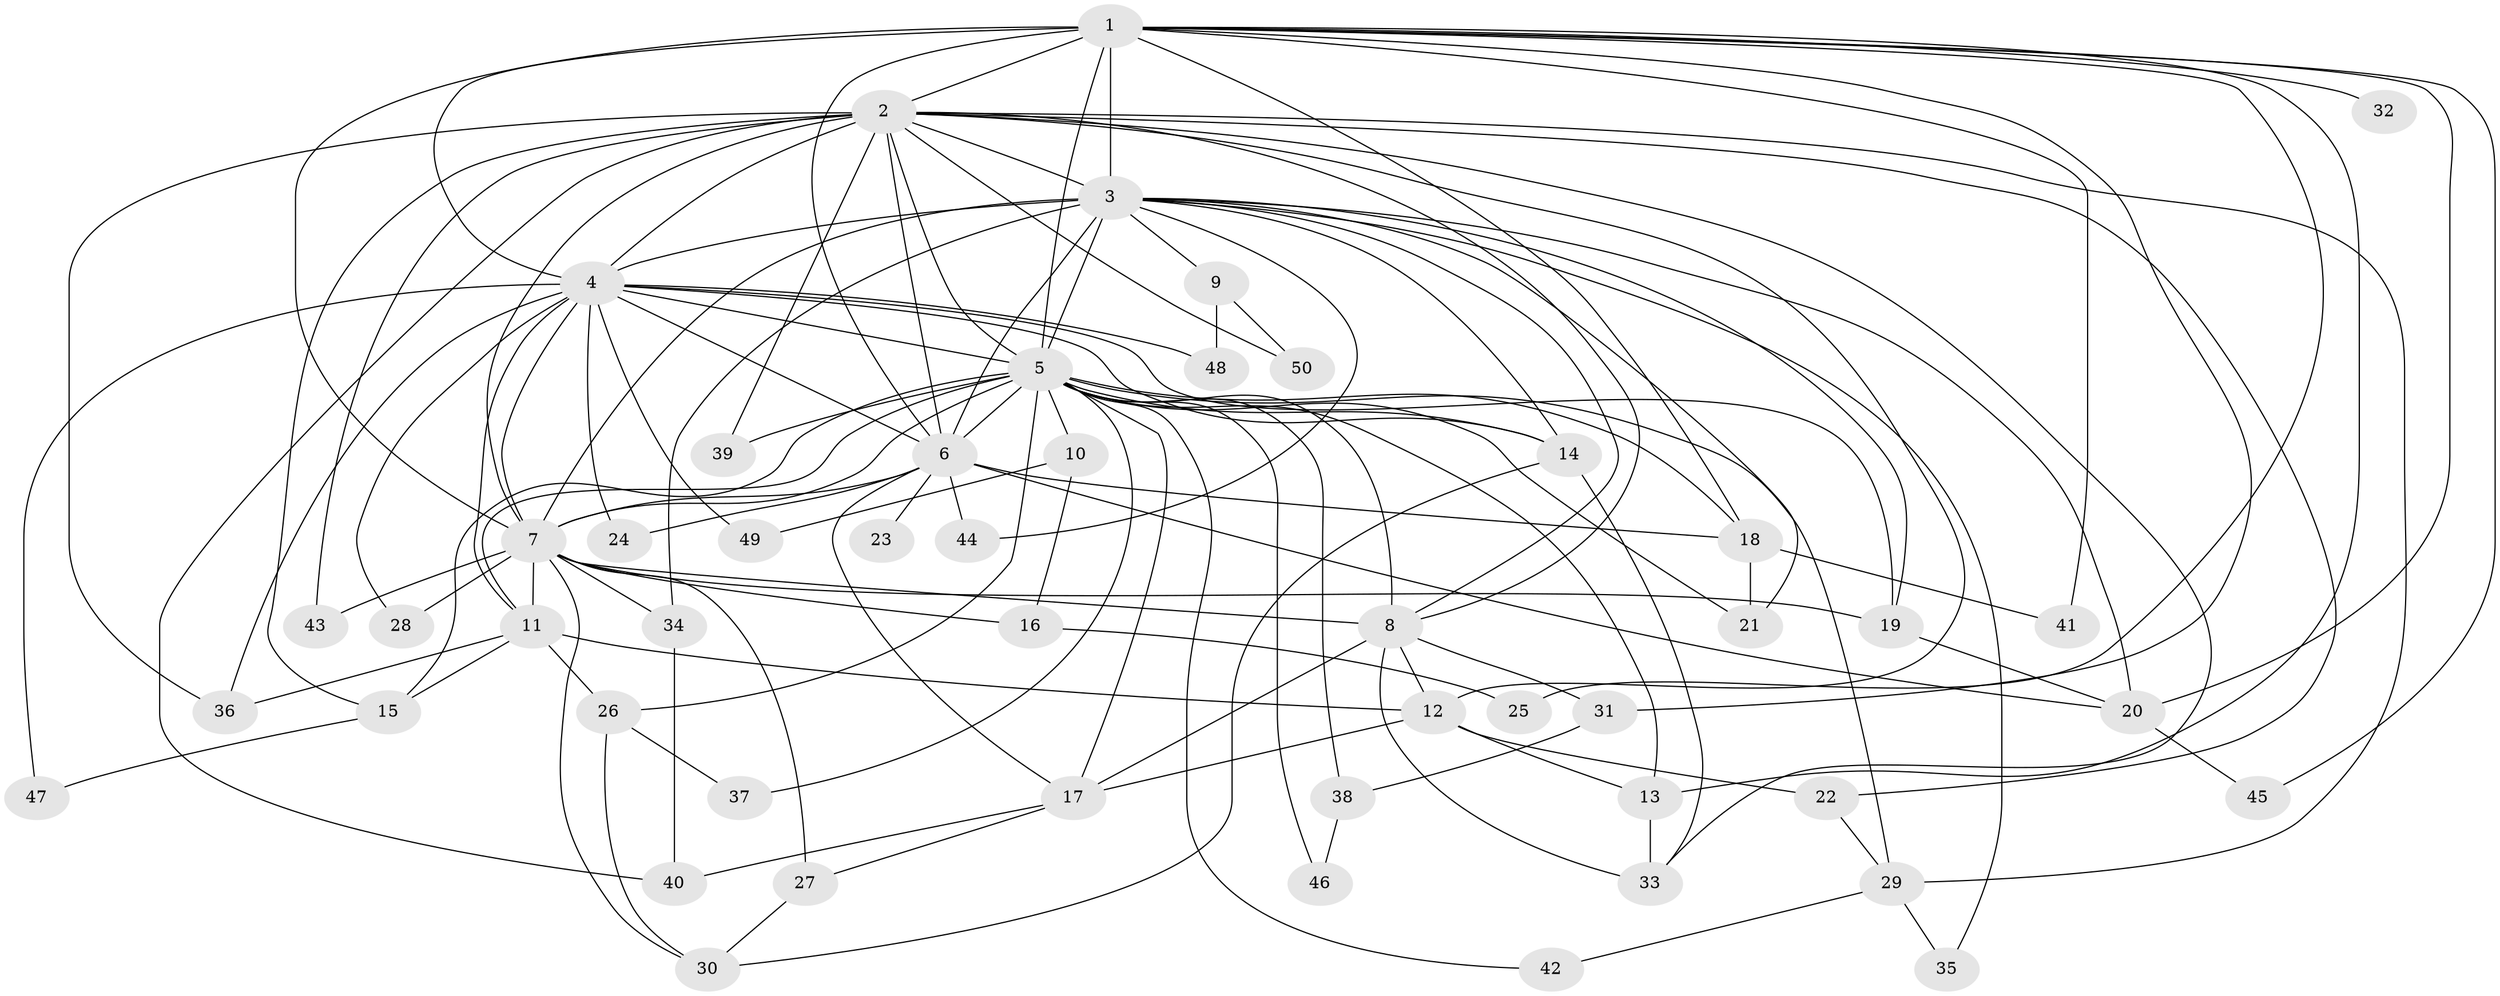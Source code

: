 // original degree distribution, {22: 0.010101010101010102, 17: 0.020202020202020204, 14: 0.020202020202020204, 19: 0.010101010101010102, 25: 0.010101010101010102, 26: 0.010101010101010102, 18: 0.010101010101010102, 20: 0.010101010101010102, 5: 0.06060606060606061, 4: 0.13131313131313133, 2: 0.4444444444444444, 6: 0.020202020202020204, 3: 0.24242424242424243}
// Generated by graph-tools (version 1.1) at 2025/34/03/09/25 02:34:35]
// undirected, 50 vertices, 124 edges
graph export_dot {
graph [start="1"]
  node [color=gray90,style=filled];
  1;
  2;
  3;
  4;
  5;
  6;
  7;
  8;
  9;
  10;
  11;
  12;
  13;
  14;
  15;
  16;
  17;
  18;
  19;
  20;
  21;
  22;
  23;
  24;
  25;
  26;
  27;
  28;
  29;
  30;
  31;
  32;
  33;
  34;
  35;
  36;
  37;
  38;
  39;
  40;
  41;
  42;
  43;
  44;
  45;
  46;
  47;
  48;
  49;
  50;
  1 -- 2 [weight=2.0];
  1 -- 3 [weight=2.0];
  1 -- 4 [weight=2.0];
  1 -- 5 [weight=2.0];
  1 -- 6 [weight=2.0];
  1 -- 7 [weight=2.0];
  1 -- 13 [weight=1.0];
  1 -- 18 [weight=2.0];
  1 -- 20 [weight=1.0];
  1 -- 25 [weight=1.0];
  1 -- 31 [weight=1.0];
  1 -- 32 [weight=1.0];
  1 -- 41 [weight=1.0];
  1 -- 45 [weight=1.0];
  2 -- 3 [weight=4.0];
  2 -- 4 [weight=9.0];
  2 -- 5 [weight=4.0];
  2 -- 6 [weight=3.0];
  2 -- 7 [weight=3.0];
  2 -- 8 [weight=1.0];
  2 -- 12 [weight=1.0];
  2 -- 15 [weight=1.0];
  2 -- 22 [weight=1.0];
  2 -- 29 [weight=2.0];
  2 -- 33 [weight=1.0];
  2 -- 36 [weight=1.0];
  2 -- 39 [weight=1.0];
  2 -- 40 [weight=2.0];
  2 -- 43 [weight=1.0];
  2 -- 50 [weight=1.0];
  3 -- 4 [weight=2.0];
  3 -- 5 [weight=4.0];
  3 -- 6 [weight=2.0];
  3 -- 7 [weight=2.0];
  3 -- 8 [weight=1.0];
  3 -- 9 [weight=1.0];
  3 -- 14 [weight=2.0];
  3 -- 19 [weight=2.0];
  3 -- 20 [weight=1.0];
  3 -- 21 [weight=1.0];
  3 -- 34 [weight=2.0];
  3 -- 35 [weight=1.0];
  3 -- 44 [weight=1.0];
  4 -- 5 [weight=4.0];
  4 -- 6 [weight=2.0];
  4 -- 7 [weight=1.0];
  4 -- 11 [weight=1.0];
  4 -- 14 [weight=1.0];
  4 -- 19 [weight=1.0];
  4 -- 24 [weight=1.0];
  4 -- 28 [weight=1.0];
  4 -- 36 [weight=1.0];
  4 -- 47 [weight=1.0];
  4 -- 48 [weight=1.0];
  4 -- 49 [weight=1.0];
  5 -- 6 [weight=3.0];
  5 -- 7 [weight=2.0];
  5 -- 8 [weight=1.0];
  5 -- 10 [weight=1.0];
  5 -- 11 [weight=2.0];
  5 -- 13 [weight=1.0];
  5 -- 14 [weight=1.0];
  5 -- 15 [weight=1.0];
  5 -- 17 [weight=1.0];
  5 -- 18 [weight=1.0];
  5 -- 21 [weight=1.0];
  5 -- 26 [weight=1.0];
  5 -- 29 [weight=2.0];
  5 -- 37 [weight=1.0];
  5 -- 38 [weight=1.0];
  5 -- 39 [weight=1.0];
  5 -- 42 [weight=1.0];
  5 -- 46 [weight=1.0];
  6 -- 7 [weight=1.0];
  6 -- 17 [weight=1.0];
  6 -- 18 [weight=1.0];
  6 -- 20 [weight=1.0];
  6 -- 23 [weight=1.0];
  6 -- 24 [weight=1.0];
  6 -- 44 [weight=1.0];
  7 -- 8 [weight=1.0];
  7 -- 11 [weight=1.0];
  7 -- 16 [weight=1.0];
  7 -- 19 [weight=1.0];
  7 -- 27 [weight=1.0];
  7 -- 28 [weight=1.0];
  7 -- 30 [weight=1.0];
  7 -- 34 [weight=2.0];
  7 -- 43 [weight=1.0];
  8 -- 12 [weight=1.0];
  8 -- 17 [weight=1.0];
  8 -- 31 [weight=1.0];
  8 -- 33 [weight=1.0];
  9 -- 48 [weight=1.0];
  9 -- 50 [weight=1.0];
  10 -- 16 [weight=1.0];
  10 -- 49 [weight=1.0];
  11 -- 12 [weight=1.0];
  11 -- 15 [weight=1.0];
  11 -- 26 [weight=1.0];
  11 -- 36 [weight=1.0];
  12 -- 13 [weight=1.0];
  12 -- 17 [weight=1.0];
  12 -- 22 [weight=1.0];
  13 -- 33 [weight=2.0];
  14 -- 30 [weight=1.0];
  14 -- 33 [weight=1.0];
  15 -- 47 [weight=1.0];
  16 -- 25 [weight=1.0];
  17 -- 27 [weight=1.0];
  17 -- 40 [weight=1.0];
  18 -- 21 [weight=1.0];
  18 -- 41 [weight=1.0];
  19 -- 20 [weight=1.0];
  20 -- 45 [weight=1.0];
  22 -- 29 [weight=1.0];
  26 -- 30 [weight=1.0];
  26 -- 37 [weight=1.0];
  27 -- 30 [weight=1.0];
  29 -- 35 [weight=1.0];
  29 -- 42 [weight=1.0];
  31 -- 38 [weight=1.0];
  34 -- 40 [weight=1.0];
  38 -- 46 [weight=1.0];
}
